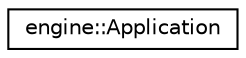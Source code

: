 digraph "Graphical Class Hierarchy"
{
  edge [fontname="Helvetica",fontsize="10",labelfontname="Helvetica",labelfontsize="10"];
  node [fontname="Helvetica",fontsize="10",shape=record];
  rankdir="LR";
  Node0 [label="engine::Application",height=0.2,width=0.4,color="black", fillcolor="white", style="filled",URL="$classengine_1_1Application.html"];
}
